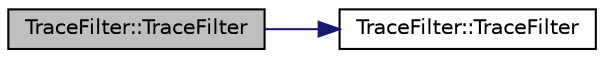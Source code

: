 digraph "TraceFilter::TraceFilter"
{
  edge [fontname="Helvetica",fontsize="10",labelfontname="Helvetica",labelfontsize="10"];
  node [fontname="Helvetica",fontsize="10",shape=record];
  rankdir="LR";
  Node1 [label="TraceFilter::TraceFilter",height=0.2,width=0.4,color="black", fillcolor="grey75", style="filled", fontcolor="black"];
  Node1 -> Node2 [color="midnightblue",fontsize="10",style="solid",fontname="Helvetica"];
  Node2 [label="TraceFilter::TraceFilter",height=0.2,width=0.4,color="black", fillcolor="white", style="filled",URL="$d4/d8e/class_trace_filter.html#ad386501bc27c224b5ba7d0d49ad58233"];
}
